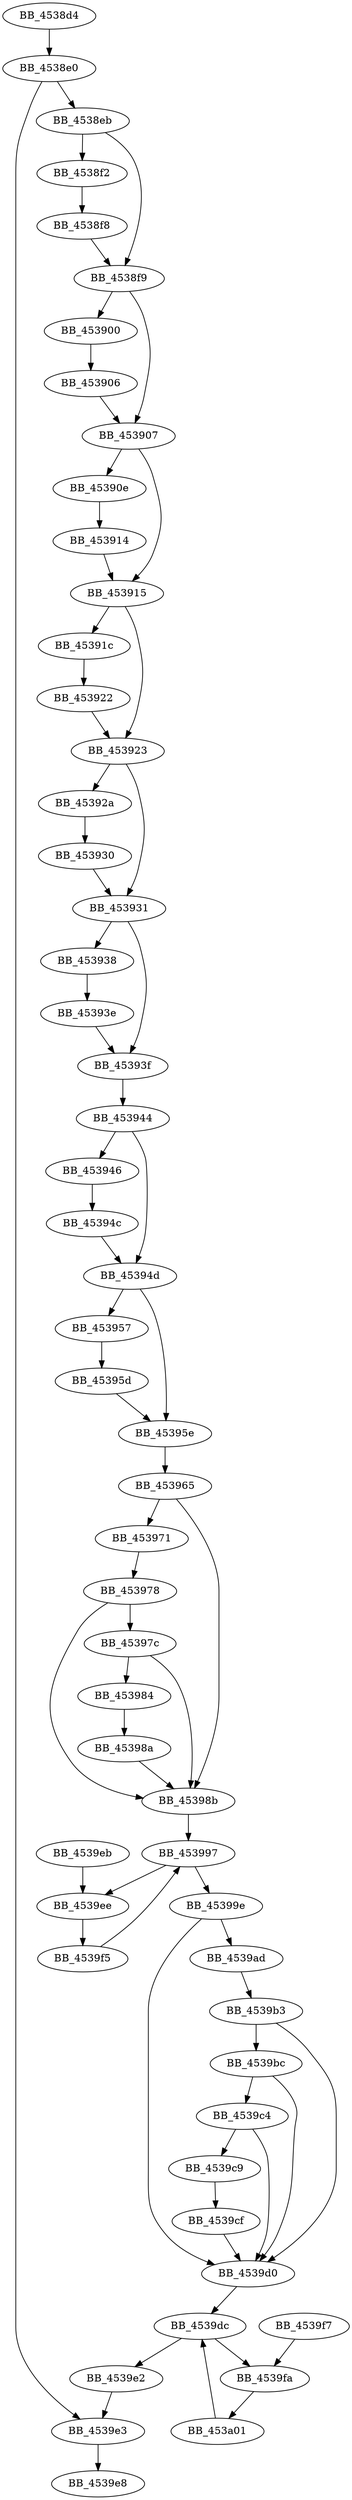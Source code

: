DiGraph sub_4538D4{
BB_4538d4->BB_4538e0
BB_4538e0->BB_4538eb
BB_4538e0->BB_4539e3
BB_4538eb->BB_4538f2
BB_4538eb->BB_4538f9
BB_4538f2->BB_4538f8
BB_4538f8->BB_4538f9
BB_4538f9->BB_453900
BB_4538f9->BB_453907
BB_453900->BB_453906
BB_453906->BB_453907
BB_453907->BB_45390e
BB_453907->BB_453915
BB_45390e->BB_453914
BB_453914->BB_453915
BB_453915->BB_45391c
BB_453915->BB_453923
BB_45391c->BB_453922
BB_453922->BB_453923
BB_453923->BB_45392a
BB_453923->BB_453931
BB_45392a->BB_453930
BB_453930->BB_453931
BB_453931->BB_453938
BB_453931->BB_45393f
BB_453938->BB_45393e
BB_45393e->BB_45393f
BB_45393f->BB_453944
BB_453944->BB_453946
BB_453944->BB_45394d
BB_453946->BB_45394c
BB_45394c->BB_45394d
BB_45394d->BB_453957
BB_45394d->BB_45395e
BB_453957->BB_45395d
BB_45395d->BB_45395e
BB_45395e->BB_453965
BB_453965->BB_453971
BB_453965->BB_45398b
BB_453971->BB_453978
BB_453978->BB_45397c
BB_453978->BB_45398b
BB_45397c->BB_453984
BB_45397c->BB_45398b
BB_453984->BB_45398a
BB_45398a->BB_45398b
BB_45398b->BB_453997
BB_453997->BB_45399e
BB_453997->BB_4539ee
BB_45399e->BB_4539ad
BB_45399e->BB_4539d0
BB_4539ad->BB_4539b3
BB_4539b3->BB_4539bc
BB_4539b3->BB_4539d0
BB_4539bc->BB_4539c4
BB_4539bc->BB_4539d0
BB_4539c4->BB_4539c9
BB_4539c4->BB_4539d0
BB_4539c9->BB_4539cf
BB_4539cf->BB_4539d0
BB_4539d0->BB_4539dc
BB_4539dc->BB_4539e2
BB_4539dc->BB_4539fa
BB_4539e2->BB_4539e3
BB_4539e3->BB_4539e8
BB_4539eb->BB_4539ee
BB_4539ee->BB_4539f5
BB_4539f5->BB_453997
BB_4539f7->BB_4539fa
BB_4539fa->BB_453a01
BB_453a01->BB_4539dc
}
